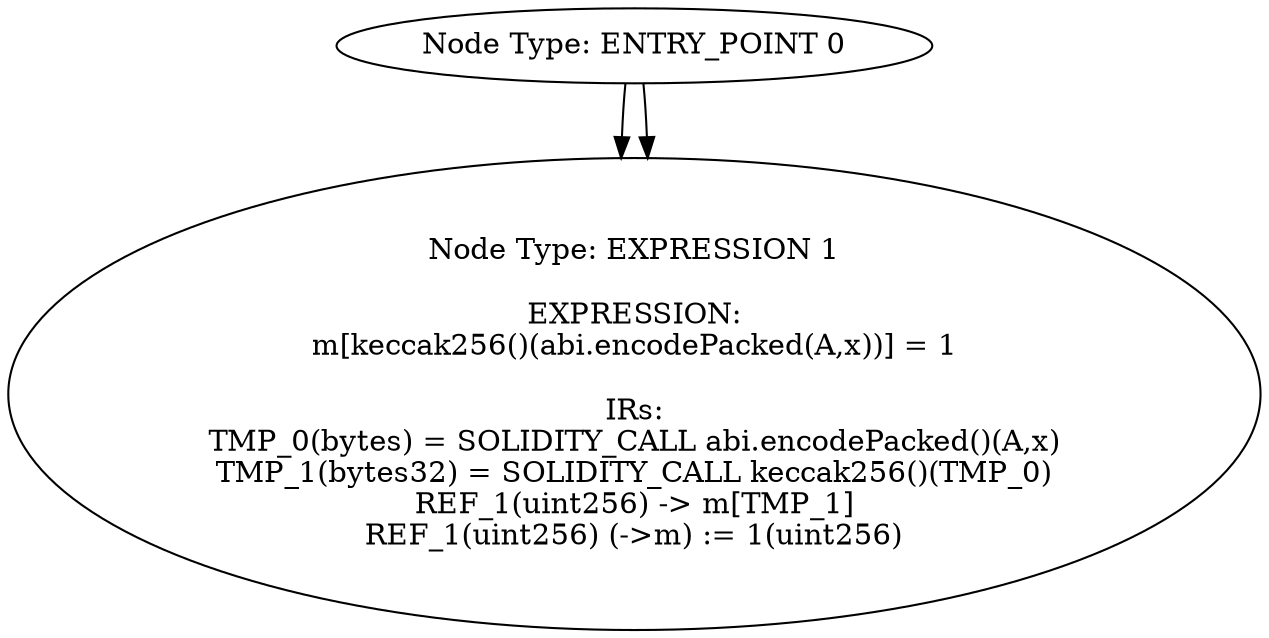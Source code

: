 digraph CFG {
0[label="Node Type: ENTRY_POINT 0
"];
0->1;
1[label="Node Type: EXPRESSION 1

EXPRESSION:
assert(bool)(m[keccak256()(abi.encodePacked(x,B))] == 0)

IRs:
TMP_2(bytes) = SOLIDITY_CALL abi.encodePacked()(x,B)
TMP_3(bytes32) = SOLIDITY_CALL keccak256()(TMP_2)
REF_3(uint256) -> m[TMP_3]
TMP_4(bool) = REF_3 == 0
TMP_5(None) = SOLIDITY_CALL assert(bool)(TMP_4)"];
0[label="Node Type: ENTRY_POINT 0
"];
0->1;
1[label="Node Type: EXPRESSION 1

EXPRESSION:
m[keccak256()(abi.encodePacked(A,x))] = 1

IRs:
TMP_0(bytes) = SOLIDITY_CALL abi.encodePacked()(A,x)
TMP_1(bytes32) = SOLIDITY_CALL keccak256()(TMP_0)
REF_1(uint256) -> m[TMP_1]
REF_1(uint256) (->m) := 1(uint256)"];
}
